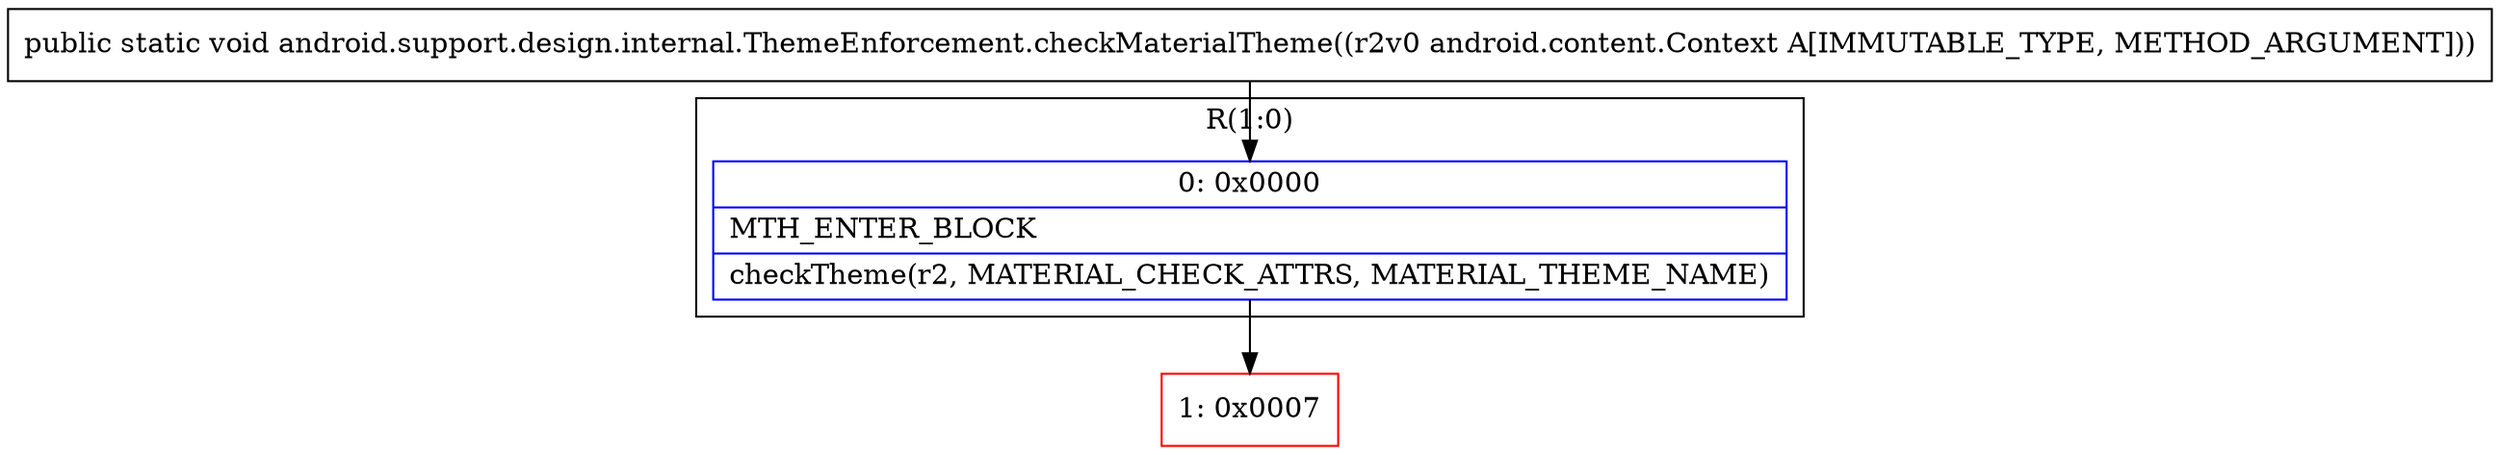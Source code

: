 digraph "CFG forandroid.support.design.internal.ThemeEnforcement.checkMaterialTheme(Landroid\/content\/Context;)V" {
subgraph cluster_Region_820485679 {
label = "R(1:0)";
node [shape=record,color=blue];
Node_0 [shape=record,label="{0\:\ 0x0000|MTH_ENTER_BLOCK\l|checkTheme(r2, MATERIAL_CHECK_ATTRS, MATERIAL_THEME_NAME)\l}"];
}
Node_1 [shape=record,color=red,label="{1\:\ 0x0007}"];
MethodNode[shape=record,label="{public static void android.support.design.internal.ThemeEnforcement.checkMaterialTheme((r2v0 android.content.Context A[IMMUTABLE_TYPE, METHOD_ARGUMENT])) }"];
MethodNode -> Node_0;
Node_0 -> Node_1;
}


